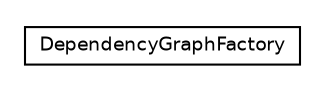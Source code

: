 #!/usr/local/bin/dot
#
# Class diagram 
# Generated by UmlGraph version 4.6 (http://www.spinellis.gr/sw/umlgraph)
#

digraph G {
	edge [fontname="Helvetica",fontsize=10,labelfontname="Helvetica",labelfontsize=10];
	node [fontname="Helvetica",fontsize=10,shape=plaintext];
	// org.apache.maven.archiva.dependency.DependencyGraphFactory
	c17552 [label=<<table border="0" cellborder="1" cellspacing="0" cellpadding="2" port="p" href="./DependencyGraphFactory.html">
		<tr><td><table border="0" cellspacing="0" cellpadding="1">
			<tr><td> DependencyGraphFactory </td></tr>
		</table></td></tr>
		</table>>, fontname="Helvetica", fontcolor="black", fontsize=9.0];
}

